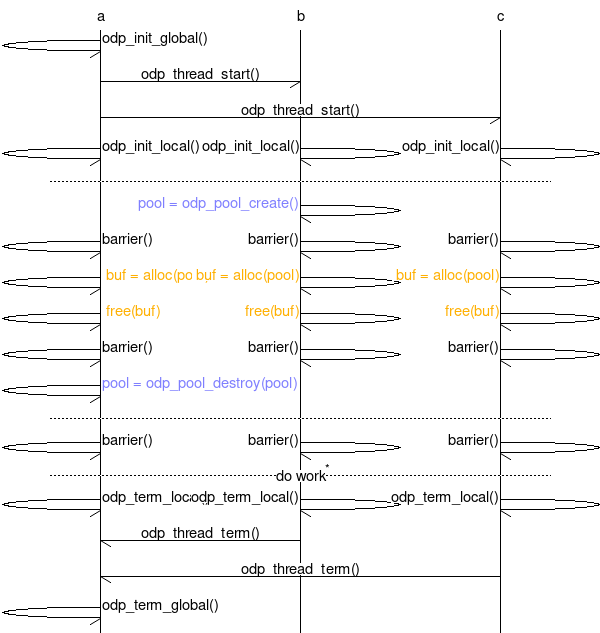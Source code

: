 # ODP resource management
msc {

  a,b,c;

  a->a [ label = "odp_init_global()"];
  a->b [ label = "odp_thread_start()"];
  a->c [ label = "odp_thread_start()"];
  a->a [ label = "odp_init_local()"],
  b->b [ label = "odp_init_local()"],
  c->c [ label = "odp_init_local()"];
  ---;
  b->b [ label = "pool = odp_pool_create()", textcolour="#7f7fff"];

  a->a [ label = "barrier()"],
  b->b [ label = "barrier()"],
  c->c [ label = "barrier()"];

  a->a [ label = " buf = alloc(pool)", textcolour="#ffb000"],
  b->b [ label = " buf = alloc(pool)", textcolour="#ffb000"],
  c->c [ label = " buf = alloc(pool)", textcolour="#ffb000"];

  a->a [ label = " free(buf)", textcolour="#ffb000"],
  b->b [ label = " free(buf)", textcolour="#ffb000"],
  c->c [ label = " free(buf)", textcolour="#ffb000"];

  a->a [ label = "barrier()"],
  b->b [ label = "barrier()"],
  c->c [ label = "barrier()"];

  a->a [ label = "pool = odp_pool_destroy(pool)", textcolour="#7f7fff"];
  ---;
  a->a [ label = "barrier()"],
  b->b [ label = "barrier()"],
  c->c [ label = "barrier()"];

  ---  [ label = "do work", ID="*" ];

  a->a [ label = "odp_term_local()"],
  b->b [ label = "odp_term_local()"],
  c->c [ label = "odp_term_local()"];
  b->a [ label = "odp_thread_term()"];
  c->a [ label = "odp_thread_term()"];
  a->a [ label = "odp_term_global()"];
}
